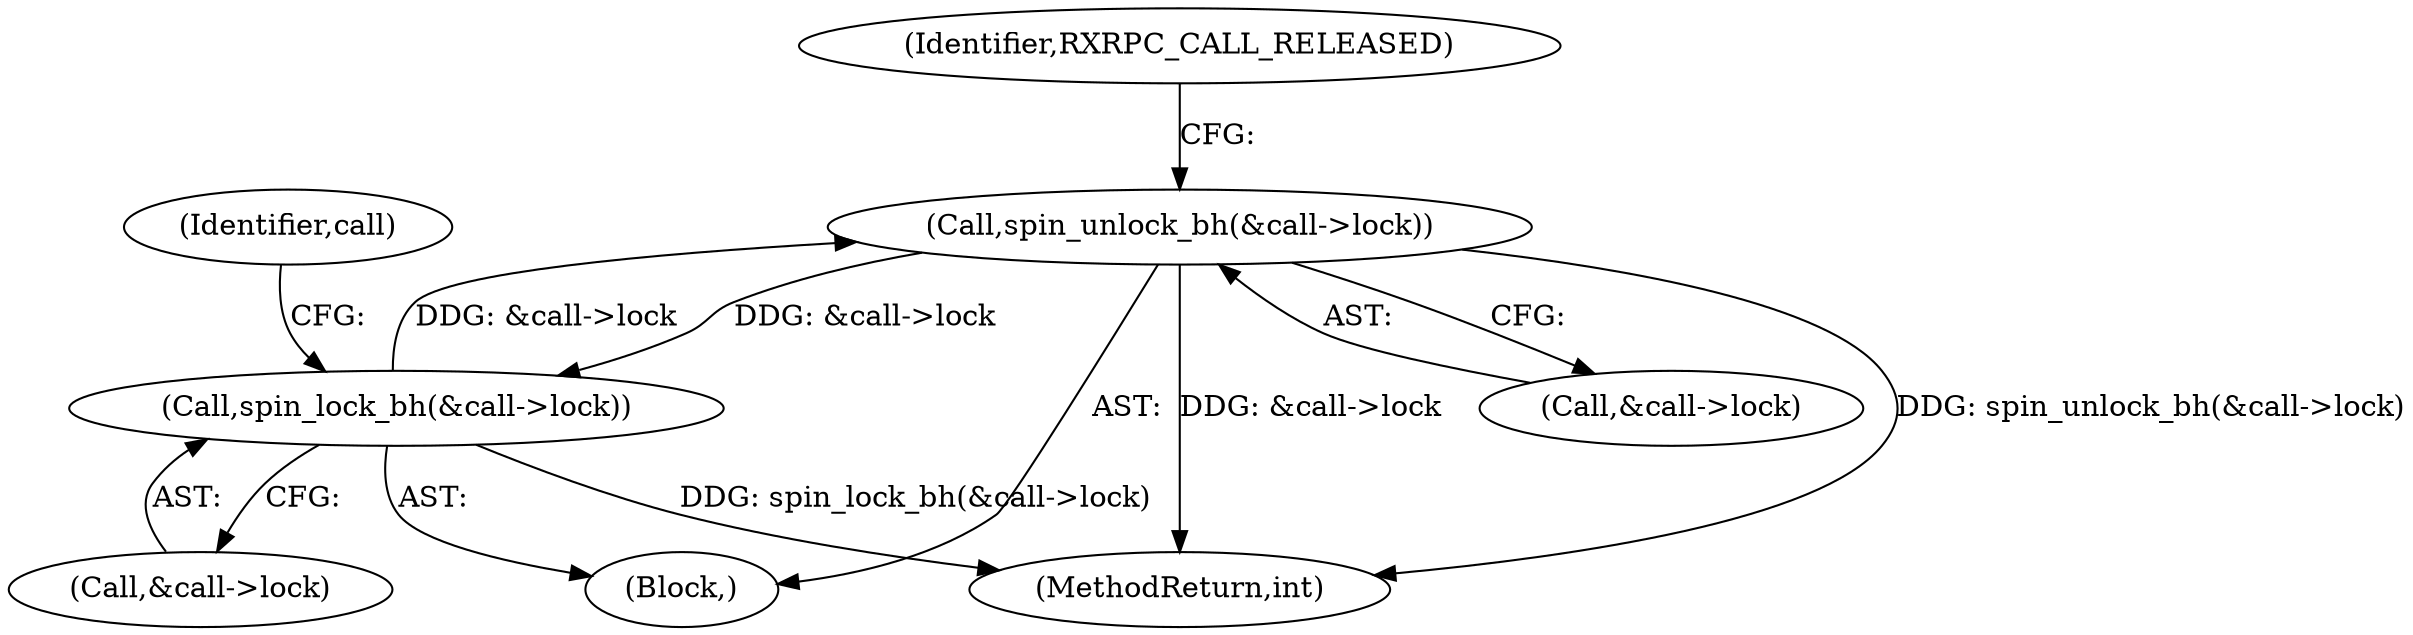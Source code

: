 digraph "0_linux_f3d3342602f8bcbf37d7c46641cb9bca7618eb1c_29@pointer" {
"1000338" [label="(Call,spin_unlock_bh(&call->lock))"];
"1000333" [label="(Call,spin_lock_bh(&call->lock))"];
"1000338" [label="(Call,spin_unlock_bh(&call->lock))"];
"1000197" [label="(Block,)"];
"1000338" [label="(Call,spin_unlock_bh(&call->lock))"];
"1000341" [label="(Identifier,call)"];
"1000333" [label="(Call,spin_lock_bh(&call->lock))"];
"1000345" [label="(Identifier,RXRPC_CALL_RELEASED)"];
"1000339" [label="(Call,&call->lock)"];
"1000334" [label="(Call,&call->lock)"];
"1001010" [label="(MethodReturn,int)"];
"1000338" -> "1000197"  [label="AST: "];
"1000338" -> "1000339"  [label="CFG: "];
"1000339" -> "1000338"  [label="AST: "];
"1000345" -> "1000338"  [label="CFG: "];
"1000338" -> "1001010"  [label="DDG: &call->lock"];
"1000338" -> "1001010"  [label="DDG: spin_unlock_bh(&call->lock)"];
"1000338" -> "1000333"  [label="DDG: &call->lock"];
"1000333" -> "1000338"  [label="DDG: &call->lock"];
"1000333" -> "1000197"  [label="AST: "];
"1000333" -> "1000334"  [label="CFG: "];
"1000334" -> "1000333"  [label="AST: "];
"1000341" -> "1000333"  [label="CFG: "];
"1000333" -> "1001010"  [label="DDG: spin_lock_bh(&call->lock)"];
}
